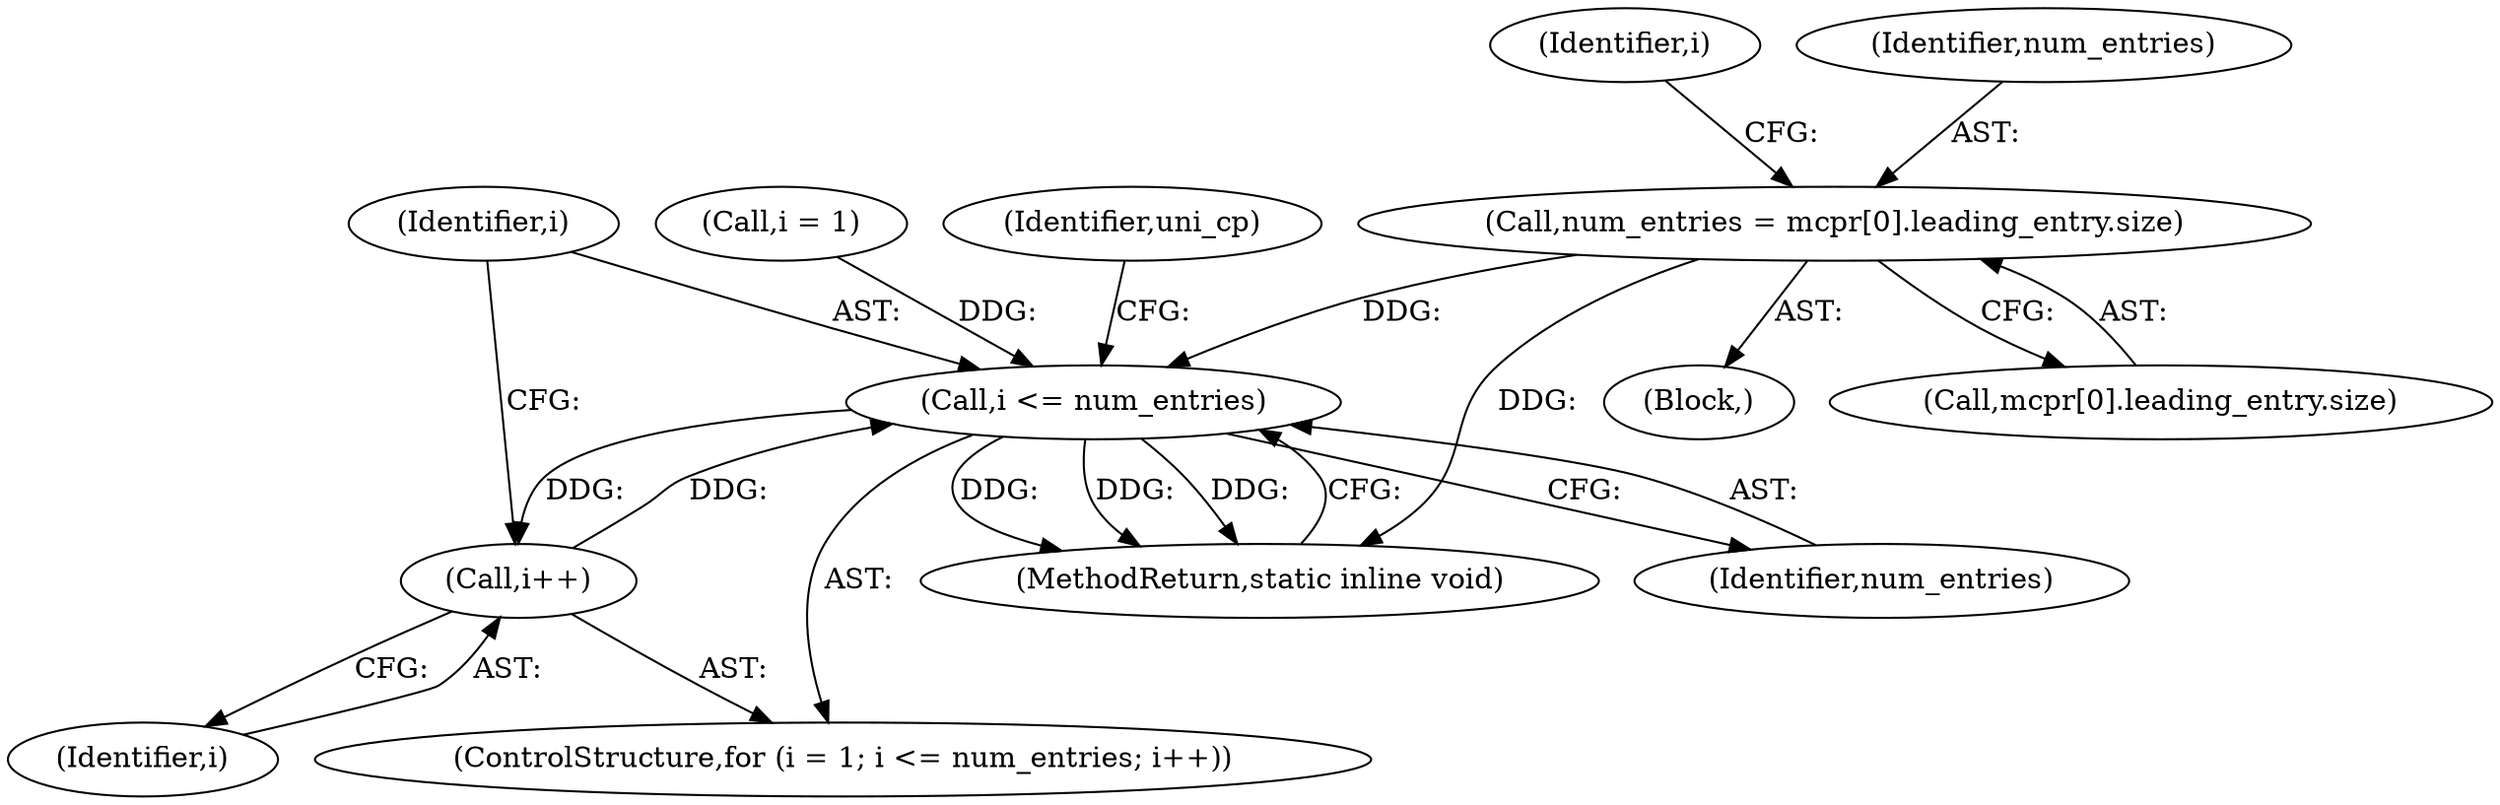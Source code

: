 digraph "0_php-src_0da8b8b801f9276359262f1ef8274c7812d3dfda?w=1_12@array" {
"1000233" [label="(Call,num_entries = mcpr[0].leading_entry.size)"];
"1000246" [label="(Call,i <= num_entries)"];
"1000249" [label="(Call,i++)"];
"1000250" [label="(Identifier,i)"];
"1000233" [label="(Call,num_entries = mcpr[0].leading_entry.size)"];
"1000246" [label="(Call,i <= num_entries)"];
"1000242" [label="(ControlStructure,for (i = 1; i <= num_entries; i++))"];
"1000247" [label="(Identifier,i)"];
"1000249" [label="(Call,i++)"];
"1000170" [label="(Block,)"];
"1000235" [label="(Call,mcpr[0].leading_entry.size)"];
"1000244" [label="(Identifier,i)"];
"1000243" [label="(Call,i = 1)"];
"1000342" [label="(MethodReturn,static inline void)"];
"1000234" [label="(Identifier,num_entries)"];
"1000257" [label="(Identifier,uni_cp)"];
"1000248" [label="(Identifier,num_entries)"];
"1000233" -> "1000170"  [label="AST: "];
"1000233" -> "1000235"  [label="CFG: "];
"1000234" -> "1000233"  [label="AST: "];
"1000235" -> "1000233"  [label="AST: "];
"1000244" -> "1000233"  [label="CFG: "];
"1000233" -> "1000342"  [label="DDG: "];
"1000233" -> "1000246"  [label="DDG: "];
"1000246" -> "1000242"  [label="AST: "];
"1000246" -> "1000248"  [label="CFG: "];
"1000247" -> "1000246"  [label="AST: "];
"1000248" -> "1000246"  [label="AST: "];
"1000257" -> "1000246"  [label="CFG: "];
"1000342" -> "1000246"  [label="CFG: "];
"1000246" -> "1000342"  [label="DDG: "];
"1000246" -> "1000342"  [label="DDG: "];
"1000246" -> "1000342"  [label="DDG: "];
"1000243" -> "1000246"  [label="DDG: "];
"1000249" -> "1000246"  [label="DDG: "];
"1000246" -> "1000249"  [label="DDG: "];
"1000249" -> "1000242"  [label="AST: "];
"1000249" -> "1000250"  [label="CFG: "];
"1000250" -> "1000249"  [label="AST: "];
"1000247" -> "1000249"  [label="CFG: "];
}
